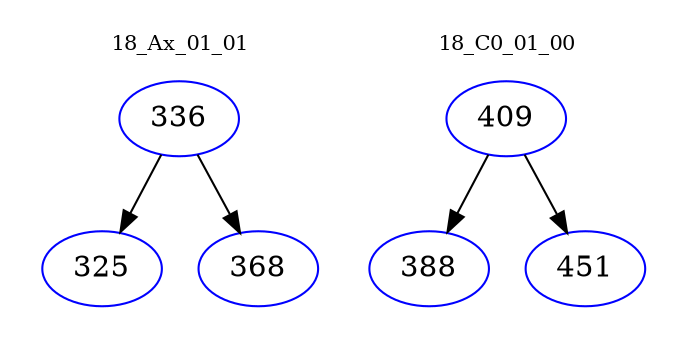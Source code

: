 digraph{
subgraph cluster_0 {
color = white
label = "18_Ax_01_01";
fontsize=10;
T0_336 [label="336", color="blue"]
T0_336 -> T0_325 [color="black"]
T0_325 [label="325", color="blue"]
T0_336 -> T0_368 [color="black"]
T0_368 [label="368", color="blue"]
}
subgraph cluster_1 {
color = white
label = "18_C0_01_00";
fontsize=10;
T1_409 [label="409", color="blue"]
T1_409 -> T1_388 [color="black"]
T1_388 [label="388", color="blue"]
T1_409 -> T1_451 [color="black"]
T1_451 [label="451", color="blue"]
}
}
